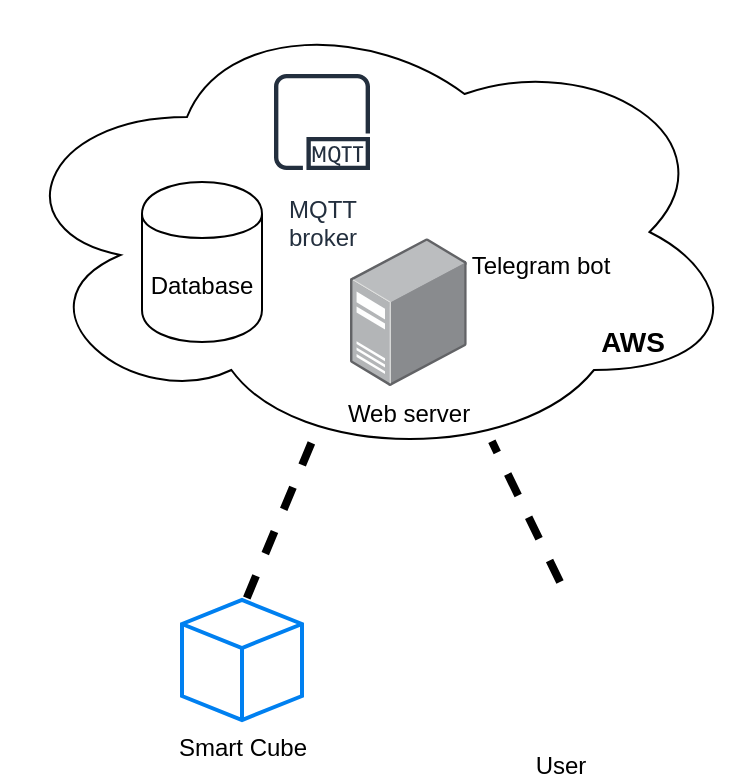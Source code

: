 <mxfile version="12.7.9" type="device"><diagram id="KS1EYhQvPbo0W7nZPpZf" name="Page-1"><mxGraphModel dx="1038" dy="553" grid="1" gridSize="10" guides="1" tooltips="1" connect="1" arrows="1" fold="1" page="1" pageScale="1" pageWidth="827" pageHeight="1169" math="0" shadow="0"><root><mxCell id="0"/><mxCell id="1" parent="0"/><mxCell id="1iGIiF8XR-Dn-XOZ7QU0-1" value="" style="ellipse;shape=cloud;whiteSpace=wrap;html=1;verticalAlign=middle;align=center;" vertex="1" parent="1"><mxGeometry x="210" y="120" width="370" height="230" as="geometry"/></mxCell><mxCell id="1iGIiF8XR-Dn-XOZ7QU0-2" value="Database" style="shape=cylinder;whiteSpace=wrap;html=1;boundedLbl=1;backgroundOutline=1;align=center;" vertex="1" parent="1"><mxGeometry x="280" y="210" width="60" height="80" as="geometry"/></mxCell><mxCell id="1iGIiF8XR-Dn-XOZ7QU0-3" value="Telegram bot" style="shape=image;html=1;verticalAlign=top;verticalLabelPosition=bottom;labelBackgroundColor=#ffffff;imageAspect=0;aspect=fixed;image=https://cdn3.iconfinder.com/data/icons/logos-and-brands-3/512/335_Telegram-128.png;align=center;" vertex="1" parent="1"><mxGeometry x="445" y="170" width="68" height="68" as="geometry"/></mxCell><mxCell id="1iGIiF8XR-Dn-XOZ7QU0-5" value="Web server" style="points=[];aspect=fixed;html=1;align=center;shadow=0;dashed=0;image;image=img/lib/allied_telesis/computer_and_terminals/Server_Desktop.svg;" vertex="1" parent="1"><mxGeometry x="384" y="238" width="58.38" height="74" as="geometry"/></mxCell><mxCell id="1iGIiF8XR-Dn-XOZ7QU0-6" value="&lt;font style=&quot;font-size: 14px&quot;&gt;&lt;b&gt;AWS&lt;/b&gt;&lt;/font&gt;" style="text;html=1;align=center;verticalAlign=middle;resizable=0;points=[];autosize=1;" vertex="1" parent="1"><mxGeometry x="500" y="280" width="50" height="20" as="geometry"/></mxCell><mxCell id="1iGIiF8XR-Dn-XOZ7QU0-7" value="User" style="shape=image;html=1;verticalAlign=top;verticalLabelPosition=bottom;labelBackgroundColor=#ffffff;imageAspect=0;aspect=fixed;image=https://cdn3.iconfinder.com/data/icons/glypho-free/64/laptop-128.png;align=center;" vertex="1" parent="1"><mxGeometry x="450" y="410" width="78" height="78" as="geometry"/></mxCell><mxCell id="1iGIiF8XR-Dn-XOZ7QU0-10" value="Smart Cube" style="html=1;verticalLabelPosition=bottom;align=center;labelBackgroundColor=#ffffff;verticalAlign=top;strokeWidth=2;strokeColor=#0080F0;shadow=0;dashed=0;shape=mxgraph.ios7.icons.cube;" vertex="1" parent="1"><mxGeometry x="300" y="419" width="60" height="60" as="geometry"/></mxCell><mxCell id="1iGIiF8XR-Dn-XOZ7QU0-11" value="" style="endArrow=none;dashed=1;html=1;exitX=0.54;exitY=-0.017;exitDx=0;exitDy=0;exitPerimeter=0;entryX=0.419;entryY=0.955;entryDx=0;entryDy=0;entryPerimeter=0;strokeWidth=4;" edge="1" parent="1" source="1iGIiF8XR-Dn-XOZ7QU0-10" target="1iGIiF8XR-Dn-XOZ7QU0-1"><mxGeometry width="50" height="50" relative="1" as="geometry"><mxPoint x="390" y="360" as="sourcePoint"/><mxPoint x="440" y="310" as="targetPoint"/></mxGeometry></mxCell><mxCell id="1iGIiF8XR-Dn-XOZ7QU0-12" value="" style="endArrow=none;dashed=1;html=1;exitX=0.5;exitY=0;exitDx=0;exitDy=0;entryX=0.662;entryY=0.955;entryDx=0;entryDy=0;entryPerimeter=0;strokeWidth=4;" edge="1" parent="1" source="1iGIiF8XR-Dn-XOZ7QU0-7" target="1iGIiF8XR-Dn-XOZ7QU0-1"><mxGeometry width="50" height="50" relative="1" as="geometry"><mxPoint x="358.02" y="427.98" as="sourcePoint"/><mxPoint x="375.03" y="351" as="targetPoint"/></mxGeometry></mxCell><mxCell id="1iGIiF8XR-Dn-XOZ7QU0-13" value="MQTT&lt;br&gt;&lt;div&gt;broker&lt;/div&gt;&lt;div&gt;&lt;br&gt;&lt;/div&gt;" style="outlineConnect=0;fontColor=#232F3E;gradientColor=none;strokeColor=#232F3E;fillColor=#ffffff;dashed=0;verticalLabelPosition=bottom;verticalAlign=top;align=center;html=1;fontSize=12;fontStyle=0;aspect=fixed;shape=mxgraph.aws4.resourceIcon;resIcon=mxgraph.aws4.mqtt_protocol;" vertex="1" parent="1"><mxGeometry x="340" y="150" width="60" height="60" as="geometry"/></mxCell></root></mxGraphModel></diagram></mxfile>